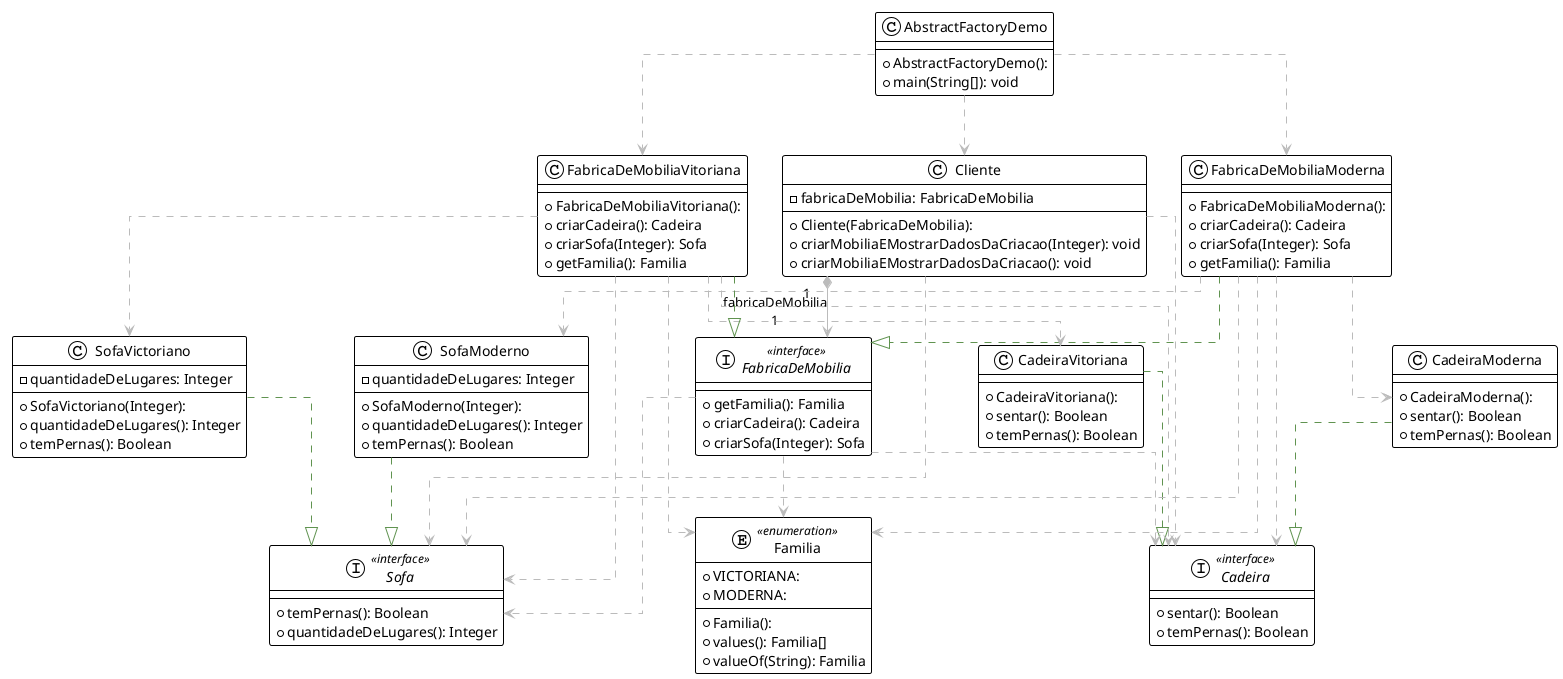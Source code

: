 @startuml

!theme plain
top to bottom direction
skinparam linetype ortho

class AbstractFactoryDemo {
  + AbstractFactoryDemo(): 
  + main(String[]): void
}
interface Cadeira << interface >> {
  + sentar(): Boolean
  + temPernas(): Boolean
}
class CadeiraModerna {
  + CadeiraModerna(): 
  + sentar(): Boolean
  + temPernas(): Boolean
}
class CadeiraVitoriana {
  + CadeiraVitoriana(): 
  + sentar(): Boolean
  + temPernas(): Boolean
}
class Cliente {
  + Cliente(FabricaDeMobilia): 
  - fabricaDeMobilia: FabricaDeMobilia
  + criarMobiliaEMostrarDadosDaCriacao(Integer): void
  + criarMobiliaEMostrarDadosDaCriacao(): void
}
interface FabricaDeMobilia << interface >> {
  + getFamilia(): Familia
  + criarCadeira(): Cadeira
  + criarSofa(Integer): Sofa
}
class FabricaDeMobiliaModerna {
  + FabricaDeMobiliaModerna(): 
  + criarCadeira(): Cadeira
  + criarSofa(Integer): Sofa
  + getFamilia(): Familia
}
class FabricaDeMobiliaVitoriana {
  + FabricaDeMobiliaVitoriana(): 
  + criarCadeira(): Cadeira
  + criarSofa(Integer): Sofa
  + getFamilia(): Familia
}
enum Familia << enumeration >> {
  + Familia(): 
  + VICTORIANA: 
  + MODERNA: 
  + values(): Familia[]
  + valueOf(String): Familia
}
interface Sofa << interface >> {
  + temPernas(): Boolean
  + quantidadeDeLugares(): Integer
}
class SofaModerno {
  + SofaModerno(Integer): 
  - quantidadeDeLugares: Integer
  + quantidadeDeLugares(): Integer
  + temPernas(): Boolean
}
class SofaVictoriano {
  + SofaVictoriano(Integer): 
  - quantidadeDeLugares: Integer
  + quantidadeDeLugares(): Integer
  + temPernas(): Boolean
}

AbstractFactoryDemo        -[#bbbbbb,dashed]->  Cliente                   
AbstractFactoryDemo        -[#bbbbbb,dashed]->  FabricaDeMobiliaModerna   
AbstractFactoryDemo        -[#bbbbbb,dashed]->  FabricaDeMobiliaVitoriana 
CadeiraModerna             -[#609350,dashed]-^  Cadeira                   
CadeiraVitoriana           -[#609350,dashed]-^  Cadeira                   
Cliente                    -[#bbbbbb,dashed]->  Cadeira                   
Cliente                   "1" *-[#bbbbbb,plain]-> "fabricaDeMobilia\n1" FabricaDeMobilia          
Cliente                    -[#bbbbbb,dashed]->  Sofa                      
FabricaDeMobilia           -[#bbbbbb,dashed]->  Cadeira                   
FabricaDeMobilia           -[#bbbbbb,dashed]->  Familia                   
FabricaDeMobilia           -[#bbbbbb,dashed]->  Sofa                      
FabricaDeMobiliaModerna    -[#bbbbbb,dashed]->  Cadeira                   
FabricaDeMobiliaModerna    -[#bbbbbb,dashed]->  CadeiraModerna            
FabricaDeMobiliaModerna    -[#609350,dashed]-^  FabricaDeMobilia          
FabricaDeMobiliaModerna    -[#bbbbbb,dashed]->  Familia                   
FabricaDeMobiliaModerna    -[#bbbbbb,dashed]->  Sofa                      
FabricaDeMobiliaModerna    -[#bbbbbb,dashed]->  SofaModerno               
FabricaDeMobiliaVitoriana  -[#bbbbbb,dashed]->  Cadeira                   
FabricaDeMobiliaVitoriana  -[#bbbbbb,dashed]->  CadeiraVitoriana          
FabricaDeMobiliaVitoriana  -[#609350,dashed]-^  FabricaDeMobilia          
FabricaDeMobiliaVitoriana  -[#bbbbbb,dashed]->  Familia                   
FabricaDeMobiliaVitoriana  -[#bbbbbb,dashed]->  Sofa                      
FabricaDeMobiliaVitoriana  -[#bbbbbb,dashed]->  SofaVictoriano            
SofaModerno                -[#609350,dashed]-^  Sofa                      
SofaVictoriano             -[#609350,dashed]-^  Sofa                      
@enduml
